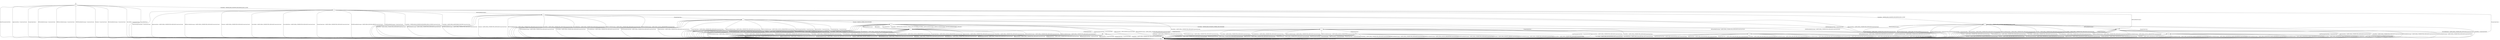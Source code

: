 digraph "" {
	graph [configurations="0.9.7-TLS10|0.9.7e-TLS10|0.9.8l-TLS10|0.9.8s-TLS10|0.9.8u-TLS10|0.9.8y-TLS10|0.9.8za-TLS10|0.9.8zb-TLS10|1.0.0p-TLS10"];
	node [label="\N"];
	__start0	[feature=True,
		label="",
		shape=none];
	b	[feature=True];
	__start0 -> b	[key=0];
	c	[feature="0.9.7-TLS10|0.9.7e-TLS10|0.9.8l-TLS10|0.9.8s-TLS10|0.9.8u-TLS10|0.9.8y-TLS10|0.9.8za-TLS10|0.9.8zb-TLS10|1.0.0p-TLS10"];
	b -> c	[key=0,
		feature="0.9.7-TLS10|0.9.7e-TLS10|0.9.8l-TLS10|0.9.8s-TLS10|0.9.8u-TLS10|0.9.8y-TLS10|0.9.8za-TLS10|0.9.8zb-TLS10|1.0.0p-TLS10",
		label="AlertWarningCloseNotify / -"];
	b -> c	[key=1,
		feature="0.9.7-TLS10|0.9.7e-TLS10|0.9.8l-TLS10|0.9.8s-TLS10|0.9.8u-TLS10|0.9.8y-TLS10|0.9.8za-TLS10|0.9.8zb-TLS10|1.0.0p-TLS10",
		label="ApplicationData / ConnectionClosed"];
	b -> c	[key=2,
		feature="0.9.7-TLS10|0.9.7e-TLS10|0.9.8l-TLS10|0.9.8s-TLS10|0.9.8u-TLS10|0.9.8y-TLS10|0.9.8za-TLS10|0.9.8zb-TLS10|1.0.0p-TLS10",
		label="ChangeCipherSpec / -"];
	b -> c	[key=3,
		feature="0.9.7-TLS10|0.9.7e-TLS10|0.9.8l-TLS10|0.9.8s-TLS10|0.9.8u-TLS10|0.9.8y-TLS10|0.9.8za-TLS10|0.9.8zb-TLS10|1.0.0p-TLS10",
		label="DHClientKeyExchange / ConnectionClosed"];
	b -> c	[key=4,
		feature="0.9.7-TLS10|0.9.7e-TLS10|0.9.8l-TLS10|0.9.8s-TLS10|0.9.8u-TLS10|0.9.8y-TLS10|0.9.8za-TLS10|0.9.8zb-TLS10|1.0.0p-TLS10",
		label="DHEServerKeyExchange / ConnectionClosed"];
	b -> c	[key=5,
		feature="0.9.7-TLS10|0.9.7e-TLS10|0.9.8l-TLS10|0.9.8s-TLS10|0.9.8u-TLS10|0.9.8y-TLS10|0.9.8za-TLS10|0.9.8zb-TLS10|1.0.0p-TLS10",
		label="ECDHClientKeyExchange / ConnectionClosed"];
	b -> c	[key=6,
		feature="0.9.7-TLS10|0.9.7e-TLS10|0.9.8l-TLS10|0.9.8s-TLS10|0.9.8u-TLS10|0.9.8y-TLS10|0.9.8za-TLS10|0.9.8zb-TLS10|1.0.0p-TLS10",
		label="Finished / ConnectionClosed"];
	b -> c	[key=7,
		feature="0.9.7-TLS10|0.9.7e-TLS10|0.9.8l-TLS10|0.9.8s-TLS10|0.9.8u-TLS10|0.9.8y-TLS10|0.9.8za-TLS10|0.9.8zb-TLS10|1.0.0p-TLS10",
		label="RSAClientKeyExchange / ConnectionClosed"];
	b -> c	[key=8,
		feature="0.9.7-TLS10|0.9.7e-TLS10|0.9.8l-TLS10|0.9.8s-TLS10|0.9.8u-TLS10|0.9.8y-TLS10|0.9.8za-TLS10|0.9.8zb-TLS10|1.0.0p-TLS10",
		label="ServerHello / ConnectionClosed"];
	b -> c	[key=9,
		feature="0.9.7-TLS10|0.9.7e-TLS10|0.9.8l-TLS10|0.9.8s-TLS10|0.9.8u-TLS10|0.9.8y-TLS10|0.9.8za-TLS10|0.9.8zb-TLS10|1.0.0p-TLS10",
		label="ServerHelloDone / -"];
	d	[feature="0.9.7-TLS10|0.9.7e-TLS10|0.9.8l-TLS10|0.9.8s-TLS10|0.9.8u-TLS10|0.9.8y-TLS10|0.9.8za-TLS10|0.9.8zb-TLS10|1.0.0p-TLS10"];
	b -> d	[key=0,
		feature="0.9.7-TLS10|0.9.7e-TLS10|0.9.8l-TLS10|0.9.8s-TLS10|0.9.8u-TLS10|0.9.8y-TLS10|0.9.8za-TLS10|0.9.8zb-TLS10|1.0.0p-TLS10",
		label="ClientHello / SERVER_HELLO|CERTIFICATE|SERVER_HELLO_DONE"];
	c -> c	[key=0,
		feature="0.9.7-TLS10|0.9.7e-TLS10|0.9.8l-TLS10|0.9.8s-TLS10|0.9.8u-TLS10|0.9.8y-TLS10|0.9.8za-TLS10|0.9.8zb-TLS10|1.0.0p-TLS10",
		label="AlertWarningCloseNotify / ConnectionClosed"];
	c -> c	[key=1,
		feature="0.9.7-TLS10|0.9.7e-TLS10|0.9.8l-TLS10|0.9.8s-TLS10|0.9.8u-TLS10|0.9.8y-TLS10|0.9.8za-TLS10|0.9.8zb-TLS10|1.0.0p-TLS10",
		label="ApplicationData / ConnectionClosed"];
	c -> c	[key=2,
		feature="0.9.7-TLS10|0.9.7e-TLS10|0.9.8l-TLS10|0.9.8s-TLS10|0.9.8u-TLS10|0.9.8y-TLS10|0.9.8za-TLS10|0.9.8zb-TLS10|1.0.0p-TLS10",
		label="ChangeCipherSpec / ConnectionClosed"];
	c -> c	[key=3,
		feature="0.9.7-TLS10|0.9.7e-TLS10|0.9.8l-TLS10|0.9.8s-TLS10|0.9.8u-TLS10|0.9.8y-TLS10|0.9.8za-TLS10|0.9.8zb-TLS10|1.0.0p-TLS10",
		label="ClientHello / ConnectionClosed"];
	c -> c	[key=4,
		feature="0.9.7-TLS10|0.9.7e-TLS10|0.9.8l-TLS10|0.9.8s-TLS10|0.9.8u-TLS10|0.9.8y-TLS10|0.9.8za-TLS10|0.9.8zb-TLS10|1.0.0p-TLS10",
		label="DHClientKeyExchange / ConnectionClosed"];
	c -> c	[key=5,
		feature="0.9.7-TLS10|0.9.7e-TLS10|0.9.8l-TLS10|0.9.8s-TLS10|0.9.8u-TLS10|0.9.8y-TLS10|0.9.8za-TLS10|0.9.8zb-TLS10|1.0.0p-TLS10",
		label="DHEServerKeyExchange / ConnectionClosed"];
	c -> c	[key=6,
		feature="0.9.7-TLS10|0.9.7e-TLS10|0.9.8l-TLS10|0.9.8s-TLS10|0.9.8u-TLS10|0.9.8y-TLS10|0.9.8za-TLS10|0.9.8zb-TLS10|1.0.0p-TLS10",
		label="ECDHClientKeyExchange / ConnectionClosed"];
	c -> c	[key=7,
		feature="0.9.7-TLS10|0.9.7e-TLS10|0.9.8l-TLS10|0.9.8s-TLS10|0.9.8u-TLS10|0.9.8y-TLS10|0.9.8za-TLS10|0.9.8zb-TLS10|1.0.0p-TLS10",
		label="Finished / ConnectionClosed"];
	c -> c	[key=8,
		feature="0.9.7-TLS10|0.9.7e-TLS10|0.9.8l-TLS10|0.9.8s-TLS10|0.9.8u-TLS10|0.9.8y-TLS10|0.9.8za-TLS10|0.9.8zb-TLS10|1.0.0p-TLS10",
		label="RSAClientKeyExchange / ConnectionClosed"];
	c -> c	[key=9,
		feature="0.9.7-TLS10|0.9.7e-TLS10|0.9.8l-TLS10|0.9.8s-TLS10|0.9.8u-TLS10|0.9.8y-TLS10|0.9.8za-TLS10|0.9.8zb-TLS10|1.0.0p-TLS10",
		label="ServerHello / ConnectionClosed"];
	c -> c	[key=10,
		feature="0.9.7-TLS10|0.9.7e-TLS10|0.9.8l-TLS10|0.9.8s-TLS10|0.9.8u-TLS10|0.9.8y-TLS10|0.9.8za-TLS10|0.9.8zb-TLS10|1.0.0p-TLS10",
		label="ServerHelloDone / ConnectionClosed"];
	d -> c	[key=0,
		feature="0.9.7-TLS10|0.9.7e-TLS10|0.9.8l-TLS10|0.9.8s-TLS10|0.9.8u-TLS10|0.9.8y-TLS10|0.9.8za-TLS10|0.9.8zb-TLS10|1.0.0p-TLS10",
		label="AlertWarningCloseNotify / ConnectionClosed"];
	d -> c	[key=1,
		feature="0.9.7-TLS10|0.9.7e-TLS10|0.9.8l-TLS10|0.9.8s-TLS10|0.9.8u-TLS10|0.9.8y-TLS10|0.9.8za-TLS10|0.9.8zb-TLS10|1.0.0p-TLS10",
		label="ApplicationData / ALERT_FATAL_UNEXPECTED_MESSAGE|ConnectionClosed"];
	d -> c	[key=2,
		feature="0.9.7-TLS10|0.9.7e-TLS10|0.9.8l-TLS10|0.9.8s-TLS10|0.9.8u-TLS10|0.9.8y-TLS10|0.9.8za-TLS10|0.9.8zb-TLS10|1.0.0p-TLS10",
		label="DHEServerKeyExchange / ALERT_FATAL_UNEXPECTED_MESSAGE|ConnectionClosed"];
	d -> c	[key=3,
		feature="0.9.7-TLS10|0.9.7e-TLS10|0.9.8l-TLS10|0.9.8s-TLS10|0.9.8u-TLS10|0.9.8y-TLS10|0.9.8za-TLS10|0.9.8zb-TLS10|1.0.0p-TLS10",
		label="Finished / ALERT_FATAL_UNEXPECTED_MESSAGE|ConnectionClosed"];
	d -> c	[key=4,
		feature="0.9.7-TLS10|0.9.7e-TLS10|0.9.8l-TLS10|0.9.8s-TLS10|0.9.8u-TLS10|0.9.8y-TLS10|0.9.8za-TLS10|0.9.8zb-TLS10|1.0.0p-TLS10",
		label="ServerHello / ALERT_FATAL_UNEXPECTED_MESSAGE|ConnectionClosed"];
	d -> c	[key=5,
		feature="0.9.7-TLS10|0.9.7e-TLS10|0.9.8l-TLS10|0.9.8s-TLS10|0.9.8u-TLS10|0.9.8y-TLS10|0.9.8za-TLS10|0.9.8zb-TLS10|1.0.0p-TLS10",
		label="ServerHelloDone / ALERT_FATAL_UNEXPECTED_MESSAGE|ConnectionClosed"];
	d -> c	[key=6,
		feature="0.9.8za-TLS10|0.9.8zb-TLS10|1.0.0p-TLS10",
		label="ChangeCipherSpec / ALERT_FATAL_UNEXPECTED_MESSAGE|ConnectionClosed"];
	d -> c	[key=7,
		feature="1.0.0p-TLS10",
		label="ECDHClientKeyExchange / ALERT_FATAL_DECODE_ERROR|ConnectionClosed"];
	d -> c	[key=8,
		feature="0.9.7-TLS10|0.9.7e-TLS10|0.9.8l-TLS10|0.9.8s-TLS10|0.9.8u-TLS10|0.9.8y-TLS10|0.9.8za-TLS10|0.9.8zb-TLS10",
		label="ECDHClientKeyExchange / ConnectionClosed"];
	d -> c	[key=9,
		feature="0.9.8s-TLS10",
		label="ClientHello / SERVER_HELLO|CERTIFICATE|SERVER_HELLO_DONE|ConnectionClosed"];
	d -> c	[key=10,
		feature="0.9.8l-TLS10",
		label="ClientHello / ALERT_FATAL_HANDSHAKE_FAILURE|ConnectionClosed"];
	e	[feature="0.9.7-TLS10|0.9.7e-TLS10|0.9.8l-TLS10|0.9.8s-TLS10|0.9.8u-TLS10|0.9.8y-TLS10|0.9.8za-TLS10|0.9.8zb-TLS10|1.0.0p-TLS10"];
	d -> e	[key=0,
		feature="0.9.7-TLS10|0.9.7e-TLS10|0.9.8l-TLS10|0.9.8s-TLS10|0.9.8u-TLS10|0.9.8y-TLS10|0.9.8za-TLS10|0.9.8zb-TLS10|1.0.0p-TLS10",
		label="DHClientKeyExchange / -"];
	f	[feature="0.9.7-TLS10|0.9.7e-TLS10|0.9.8l-TLS10|0.9.8s-TLS10|0.9.8u-TLS10|0.9.8y-TLS10|0.9.8za-TLS10|0.9.8zb-TLS10|1.0.0p-TLS10"];
	d -> f	[key=0,
		feature="0.9.7-TLS10|0.9.7e-TLS10|0.9.8l-TLS10|0.9.8s-TLS10|0.9.8u-TLS10|0.9.8y-TLS10|0.9.8za-TLS10|0.9.8zb-TLS10|1.0.0p-TLS10",
		label="RSAClientKeyExchange / -"];
	g	[feature="0.9.7-TLS10|0.9.7e-TLS10|0.9.8u-TLS10|0.9.8y-TLS10|0.9.8za-TLS10|0.9.8zb-TLS10|1.0.0p-TLS10"];
	d -> g	[key=0,
		feature="0.9.7-TLS10|0.9.7e-TLS10|0.9.8u-TLS10|0.9.8y-TLS10|0.9.8za-TLS10|0.9.8zb-TLS10|1.0.0p-TLS10",
		label="ClientHello / SERVER_HELLO|CERTIFICATE|SERVER_HELLO_DONE"];
	m	[feature="0.9.7e-TLS10|0.9.8l-TLS10|0.9.8s-TLS10|0.9.7-TLS10|0.9.8u-TLS10|0.9.8y-TLS10"];
	d -> m	[key=0,
		feature="0.9.7-TLS10|0.9.7e-TLS10|0.9.8l-TLS10|0.9.8s-TLS10|0.9.8u-TLS10|0.9.8y-TLS10",
		label="ChangeCipherSpec / -"];
	e -> c	[key=0,
		feature="0.9.7-TLS10|0.9.7e-TLS10|0.9.8l-TLS10|0.9.8s-TLS10|0.9.8u-TLS10|0.9.8y-TLS10|0.9.8za-TLS10|0.9.8zb-TLS10|1.0.0p-TLS10",
		label="AlertWarningCloseNotify / ConnectionClosed"];
	e -> c	[key=1,
		feature="0.9.7-TLS10|0.9.7e-TLS10|0.9.8l-TLS10|0.9.8s-TLS10|0.9.8u-TLS10|0.9.8y-TLS10|0.9.8za-TLS10|0.9.8zb-TLS10|1.0.0p-TLS10",
		label="ApplicationData / ALERT_FATAL_UNEXPECTED_MESSAGE|ConnectionClosed"];
	e -> c	[key=2,
		feature="0.9.7-TLS10|0.9.7e-TLS10|0.9.8l-TLS10|0.9.8s-TLS10|0.9.8u-TLS10|0.9.8y-TLS10|0.9.8za-TLS10|0.9.8zb-TLS10|1.0.0p-TLS10",
		label="ClientHello / ALERT_FATAL_UNEXPECTED_MESSAGE|ConnectionClosed"];
	e -> c	[key=3,
		feature="0.9.7-TLS10|0.9.7e-TLS10|0.9.8l-TLS10|0.9.8s-TLS10|0.9.8u-TLS10|0.9.8y-TLS10|0.9.8za-TLS10|0.9.8zb-TLS10|1.0.0p-TLS10",
		label="DHClientKeyExchange / ALERT_FATAL_UNEXPECTED_MESSAGE|ConnectionClosed"];
	e -> c	[key=4,
		feature="0.9.7-TLS10|0.9.7e-TLS10|0.9.8l-TLS10|0.9.8s-TLS10|0.9.8u-TLS10|0.9.8y-TLS10|0.9.8za-TLS10|0.9.8zb-TLS10|1.0.0p-TLS10",
		label="ECDHClientKeyExchange / ALERT_FATAL_UNEXPECTED_MESSAGE|ConnectionClosed"];
	e -> c	[key=5,
		feature="0.9.7-TLS10|0.9.7e-TLS10|0.9.8l-TLS10|0.9.8s-TLS10|0.9.8u-TLS10|0.9.8y-TLS10|0.9.8za-TLS10|0.9.8zb-TLS10|1.0.0p-TLS10",
		label="Finished / ALERT_FATAL_UNEXPECTED_MESSAGE|ConnectionClosed"];
	e -> c	[key=6,
		feature="0.9.7-TLS10|0.9.7e-TLS10|0.9.8l-TLS10|0.9.8s-TLS10|0.9.8u-TLS10|0.9.8y-TLS10|0.9.8za-TLS10|0.9.8zb-TLS10|1.0.0p-TLS10",
		label="RSAClientKeyExchange / ALERT_FATAL_UNEXPECTED_MESSAGE|ConnectionClosed"];
	e -> c	[key=7,
		feature="0.9.7-TLS10|0.9.7e-TLS10|0.9.8l-TLS10|0.9.8s-TLS10|0.9.8u-TLS10|0.9.8y-TLS10|0.9.8za-TLS10|0.9.8zb-TLS10|1.0.0p-TLS10",
		label="ServerHello / ALERT_FATAL_UNEXPECTED_MESSAGE|ConnectionClosed"];
	e -> c	[key=8,
		feature="0.9.7-TLS10|0.9.7e-TLS10|0.9.8l-TLS10|0.9.8s-TLS10|0.9.8u-TLS10|0.9.8y-TLS10|0.9.8za-TLS10|0.9.8zb-TLS10|1.0.0p-TLS10",
		label="ServerHelloDone / ALERT_FATAL_UNEXPECTED_MESSAGE|ConnectionClosed"];
	e -> c	[key=9,
		feature="0.9.8zb-TLS10|1.0.0p-TLS10",
		label="DHEServerKeyExchange / ALERT_FATAL_UNEXPECTED_MESSAGE|ConnectionClosed"];
	e -> c	[key=10,
		feature="0.9.7-TLS10|0.9.7e-TLS10|0.9.8l-TLS10|0.9.8s-TLS10|0.9.8u-TLS10|0.9.8y-TLS10|0.9.8za-TLS10",
		label="DHEServerKeyExchange / ALERT_FATAL_ILLEGAL_PARAMETER|ConnectionClosed"];
	h	[feature="0.9.7-TLS10|0.9.7e-TLS10|0.9.8l-TLS10|0.9.8s-TLS10|0.9.8u-TLS10|0.9.8y-TLS10|0.9.8za-TLS10|0.9.8zb-TLS10|1.0.0p-TLS10"];
	e -> h	[key=0,
		feature="0.9.7-TLS10|0.9.7e-TLS10|0.9.8l-TLS10|0.9.8s-TLS10|0.9.8u-TLS10|0.9.8y-TLS10|0.9.8za-TLS10|0.9.8zb-TLS10|1.0.0p-TLS10",
		label="ChangeCipherSpec / -"];
	f -> c	[key=0,
		feature="0.9.7-TLS10|0.9.7e-TLS10|0.9.8l-TLS10|0.9.8s-TLS10|0.9.8u-TLS10|0.9.8y-TLS10|0.9.8za-TLS10|0.9.8zb-TLS10|1.0.0p-TLS10",
		label="AlertWarningCloseNotify / ConnectionClosed"];
	f -> c	[key=1,
		feature="0.9.7-TLS10|0.9.7e-TLS10|0.9.8l-TLS10|0.9.8s-TLS10|0.9.8u-TLS10|0.9.8y-TLS10|0.9.8za-TLS10|0.9.8zb-TLS10|1.0.0p-TLS10",
		label="ApplicationData / ALERT_FATAL_UNEXPECTED_MESSAGE|ConnectionClosed"];
	f -> c	[key=2,
		feature="0.9.7-TLS10|0.9.7e-TLS10|0.9.8l-TLS10|0.9.8s-TLS10|0.9.8u-TLS10|0.9.8y-TLS10|0.9.8za-TLS10|0.9.8zb-TLS10|1.0.0p-TLS10",
		label="ClientHello / ALERT_FATAL_UNEXPECTED_MESSAGE|ConnectionClosed"];
	f -> c	[key=3,
		feature="0.9.7-TLS10|0.9.7e-TLS10|0.9.8l-TLS10|0.9.8s-TLS10|0.9.8u-TLS10|0.9.8y-TLS10|0.9.8za-TLS10|0.9.8zb-TLS10|1.0.0p-TLS10",
		label="DHClientKeyExchange / ALERT_FATAL_UNEXPECTED_MESSAGE|ConnectionClosed"];
	f -> c	[key=4,
		feature="0.9.7-TLS10|0.9.7e-TLS10|0.9.8l-TLS10|0.9.8s-TLS10|0.9.8u-TLS10|0.9.8y-TLS10|0.9.8za-TLS10|0.9.8zb-TLS10|1.0.0p-TLS10",
		label="ECDHClientKeyExchange / ALERT_FATAL_UNEXPECTED_MESSAGE|ConnectionClosed"];
	f -> c	[key=5,
		feature="0.9.7-TLS10|0.9.7e-TLS10|0.9.8l-TLS10|0.9.8s-TLS10|0.9.8u-TLS10|0.9.8y-TLS10|0.9.8za-TLS10|0.9.8zb-TLS10|1.0.0p-TLS10",
		label="Finished / ALERT_FATAL_UNEXPECTED_MESSAGE|ConnectionClosed"];
	f -> c	[key=6,
		feature="0.9.7-TLS10|0.9.7e-TLS10|0.9.8l-TLS10|0.9.8s-TLS10|0.9.8u-TLS10|0.9.8y-TLS10|0.9.8za-TLS10|0.9.8zb-TLS10|1.0.0p-TLS10",
		label="RSAClientKeyExchange / ALERT_FATAL_UNEXPECTED_MESSAGE|ConnectionClosed"];
	f -> c	[key=7,
		feature="0.9.7-TLS10|0.9.7e-TLS10|0.9.8l-TLS10|0.9.8s-TLS10|0.9.8u-TLS10|0.9.8y-TLS10|0.9.8za-TLS10|0.9.8zb-TLS10|1.0.0p-TLS10",
		label="ServerHello / ALERT_FATAL_UNEXPECTED_MESSAGE|ConnectionClosed"];
	f -> c	[key=8,
		feature="0.9.7-TLS10|0.9.7e-TLS10|0.9.8l-TLS10|0.9.8s-TLS10|0.9.8u-TLS10|0.9.8y-TLS10|0.9.8za-TLS10|0.9.8zb-TLS10|1.0.0p-TLS10",
		label="ServerHelloDone / ALERT_FATAL_UNEXPECTED_MESSAGE|ConnectionClosed"];
	f -> c	[key=9,
		feature="0.9.8zb-TLS10|1.0.0p-TLS10",
		label="DHEServerKeyExchange / ALERT_FATAL_UNEXPECTED_MESSAGE|ConnectionClosed"];
	f -> c	[key=10,
		feature="0.9.7-TLS10|0.9.7e-TLS10|0.9.8l-TLS10|0.9.8s-TLS10|0.9.8u-TLS10|0.9.8y-TLS10|0.9.8za-TLS10",
		label="DHEServerKeyExchange / ALERT_FATAL_ILLEGAL_PARAMETER|ConnectionClosed"];
	i	[feature="0.9.7-TLS10|0.9.7e-TLS10|0.9.8l-TLS10|0.9.8s-TLS10|0.9.8u-TLS10|0.9.8y-TLS10|0.9.8za-TLS10|0.9.8zb-TLS10|1.0.0p-TLS10"];
	f -> i	[key=0,
		feature="0.9.7-TLS10|0.9.7e-TLS10|0.9.8l-TLS10|0.9.8s-TLS10|0.9.8u-TLS10|0.9.8y-TLS10|0.9.8za-TLS10|0.9.8zb-TLS10|1.0.0p-TLS10",
		label="ChangeCipherSpec / -"];
	g -> c	[key=0,
		feature="0.9.7-TLS10|0.9.7e-TLS10|0.9.8u-TLS10|0.9.8y-TLS10|0.9.8za-TLS10|0.9.8zb-TLS10|1.0.0p-TLS10",
		label="AlertWarningCloseNotify / ConnectionClosed"];
	g -> c	[key=1,
		feature="0.9.7-TLS10|0.9.7e-TLS10|0.9.8u-TLS10|0.9.8y-TLS10|0.9.8za-TLS10|0.9.8zb-TLS10|1.0.0p-TLS10",
		label="ApplicationData / ALERT_FATAL_UNEXPECTED_MESSAGE|ConnectionClosed"];
	g -> c	[key=2,
		feature="0.9.7-TLS10|0.9.7e-TLS10|0.9.8u-TLS10|0.9.8y-TLS10|0.9.8za-TLS10|0.9.8zb-TLS10|1.0.0p-TLS10",
		label="DHEServerKeyExchange / ALERT_FATAL_UNEXPECTED_MESSAGE|ConnectionClosed"];
	g -> c	[key=3,
		feature="0.9.7-TLS10|0.9.7e-TLS10|0.9.8u-TLS10|0.9.8y-TLS10|0.9.8za-TLS10|0.9.8zb-TLS10|1.0.0p-TLS10",
		label="Finished / ALERT_FATAL_UNEXPECTED_MESSAGE|ConnectionClosed"];
	g -> c	[key=4,
		feature="0.9.7-TLS10|0.9.7e-TLS10|0.9.8u-TLS10|0.9.8y-TLS10|0.9.8za-TLS10|0.9.8zb-TLS10|1.0.0p-TLS10",
		label="ServerHello / ALERT_FATAL_UNEXPECTED_MESSAGE|ConnectionClosed"];
	g -> c	[key=5,
		feature="0.9.7-TLS10|0.9.7e-TLS10|0.9.8u-TLS10|0.9.8y-TLS10|0.9.8za-TLS10|0.9.8zb-TLS10|1.0.0p-TLS10",
		label="ServerHelloDone / ALERT_FATAL_UNEXPECTED_MESSAGE|ConnectionClosed"];
	g -> c	[key=6,
		feature="0.9.8u-TLS10|0.9.8y-TLS10|0.9.8za-TLS10|0.9.8zb-TLS10|1.0.0p-TLS10",
		label="ClientHello / ConnectionClosed"];
	g -> c	[key=7,
		feature="0.9.8za-TLS10|0.9.8zb-TLS10|1.0.0p-TLS10",
		label="ChangeCipherSpec / ALERT_FATAL_UNEXPECTED_MESSAGE|ConnectionClosed"];
	g -> c	[key=8,
		feature="1.0.0p-TLS10",
		label="ECDHClientKeyExchange / ALERT_FATAL_DECODE_ERROR|ConnectionClosed"];
	g -> c	[key=9,
		feature="0.9.7-TLS10|0.9.7e-TLS10|0.9.8u-TLS10|0.9.8y-TLS10|0.9.8za-TLS10|0.9.8zb-TLS10",
		label="ECDHClientKeyExchange / ConnectionClosed"];
	g -> e	[key=0,
		feature="0.9.7-TLS10|0.9.7e-TLS10|0.9.8u-TLS10|0.9.8y-TLS10|0.9.8za-TLS10|0.9.8zb-TLS10|1.0.0p-TLS10",
		label="DHClientKeyExchange / -"];
	g -> g	[key=0,
		feature="0.9.7-TLS10|0.9.7e-TLS10",
		label="ClientHello / SERVER_HELLO|CERTIFICATE|SERVER_HELLO_DONE"];
	j	[feature="0.9.7-TLS10|0.9.7e-TLS10|0.9.8u-TLS10|0.9.8y-TLS10|0.9.8za-TLS10|0.9.8zb-TLS10|1.0.0p-TLS10"];
	g -> j	[key=0,
		feature="0.9.7-TLS10|0.9.7e-TLS10|0.9.8u-TLS10|0.9.8y-TLS10|0.9.8za-TLS10|0.9.8zb-TLS10|1.0.0p-TLS10",
		label="RSAClientKeyExchange / -"];
	g -> m	[key=0,
		feature="0.9.7-TLS10|0.9.7e-TLS10|0.9.8u-TLS10|0.9.8y-TLS10",
		label="ChangeCipherSpec / -"];
	h -> c	[key=0,
		feature="0.9.7-TLS10|0.9.7e-TLS10|0.9.8l-TLS10|0.9.8s-TLS10|0.9.8u-TLS10|0.9.8y-TLS10|0.9.8za-TLS10|0.9.8zb-TLS10|1.0.0p-TLS10",
		label="AlertWarningCloseNotify / ALERT_FATAL_BAD_RECORD_MAC|ConnectionClosed"];
	h -> c	[key=1,
		feature="0.9.7-TLS10|0.9.7e-TLS10|0.9.8l-TLS10|0.9.8s-TLS10|0.9.8u-TLS10|0.9.8y-TLS10|0.9.8za-TLS10|0.9.8zb-TLS10|1.0.0p-TLS10",
		label="ApplicationData / ALERT_FATAL_BAD_RECORD_MAC|ConnectionClosed"];
	h -> c	[key=2,
		feature="0.9.7-TLS10|0.9.7e-TLS10|0.9.8l-TLS10|0.9.8s-TLS10|0.9.8u-TLS10|0.9.8y-TLS10|0.9.8za-TLS10|0.9.8zb-TLS10|1.0.0p-TLS10",
		label="ChangeCipherSpec / ALERT_FATAL_BAD_RECORD_MAC|ConnectionClosed"];
	h -> c	[key=3,
		feature="0.9.7-TLS10|0.9.7e-TLS10|0.9.8l-TLS10|0.9.8s-TLS10|0.9.8u-TLS10|0.9.8y-TLS10|0.9.8za-TLS10|0.9.8zb-TLS10|1.0.0p-TLS10",
		label="ClientHello / ALERT_FATAL_BAD_RECORD_MAC|ConnectionClosed"];
	h -> c	[key=4,
		feature="0.9.7-TLS10|0.9.7e-TLS10|0.9.8l-TLS10|0.9.8s-TLS10|0.9.8u-TLS10|0.9.8y-TLS10|0.9.8za-TLS10|0.9.8zb-TLS10|1.0.0p-TLS10",
		label="DHClientKeyExchange / ALERT_FATAL_BAD_RECORD_MAC|ConnectionClosed"];
	h -> c	[key=5,
		feature="0.9.7-TLS10|0.9.7e-TLS10|0.9.8l-TLS10|0.9.8s-TLS10|0.9.8u-TLS10|0.9.8y-TLS10|0.9.8za-TLS10|0.9.8zb-TLS10|1.0.0p-TLS10",
		label="DHEServerKeyExchange / ALERT_FATAL_BAD_RECORD_MAC|ConnectionClosed"];
	h -> c	[key=6,
		feature="0.9.7-TLS10|0.9.7e-TLS10|0.9.8l-TLS10|0.9.8s-TLS10|0.9.8u-TLS10|0.9.8y-TLS10|0.9.8za-TLS10|0.9.8zb-TLS10|1.0.0p-TLS10",
		label="ECDHClientKeyExchange / ALERT_FATAL_BAD_RECORD_MAC|ConnectionClosed"];
	h -> c	[key=7,
		feature="0.9.7-TLS10|0.9.7e-TLS10|0.9.8l-TLS10|0.9.8s-TLS10|0.9.8u-TLS10|0.9.8y-TLS10|0.9.8za-TLS10|0.9.8zb-TLS10|1.0.0p-TLS10",
		label="Finished / ALERT_FATAL_BAD_RECORD_MAC|ConnectionClosed"];
	h -> c	[key=8,
		feature="0.9.7-TLS10|0.9.7e-TLS10|0.9.8l-TLS10|0.9.8s-TLS10|0.9.8u-TLS10|0.9.8y-TLS10|0.9.8za-TLS10|0.9.8zb-TLS10|1.0.0p-TLS10",
		label="RSAClientKeyExchange / ALERT_FATAL_BAD_RECORD_MAC|ConnectionClosed"];
	h -> c	[key=9,
		feature="0.9.7-TLS10|0.9.7e-TLS10|0.9.8l-TLS10|0.9.8s-TLS10|0.9.8u-TLS10|0.9.8y-TLS10|0.9.8za-TLS10|0.9.8zb-TLS10|1.0.0p-TLS10",
		label="ServerHello / ALERT_FATAL_BAD_RECORD_MAC|ConnectionClosed"];
	h -> c	[key=10,
		feature="0.9.7-TLS10|0.9.7e-TLS10|0.9.8l-TLS10|0.9.8s-TLS10|0.9.8u-TLS10|0.9.8y-TLS10|0.9.8za-TLS10|0.9.8zb-TLS10|1.0.0p-TLS10",
		label="ServerHelloDone / ALERT_FATAL_BAD_RECORD_MAC|ConnectionClosed"];
	i -> c	[key=0,
		feature="0.9.7-TLS10|0.9.7e-TLS10|0.9.8l-TLS10|0.9.8s-TLS10|0.9.8u-TLS10|0.9.8y-TLS10|0.9.8za-TLS10|0.9.8zb-TLS10|1.0.0p-TLS10",
		label="ClientHello / ALERT_FATAL_UNEXPECTED_MESSAGE|ConnectionClosed"];
	i -> c	[key=1,
		feature="0.9.7-TLS10|0.9.7e-TLS10|0.9.8l-TLS10|0.9.8s-TLS10|0.9.8u-TLS10|0.9.8y-TLS10|0.9.8za-TLS10|0.9.8zb-TLS10|1.0.0p-TLS10",
		label="DHClientKeyExchange / ALERT_FATAL_UNEXPECTED_MESSAGE|ConnectionClosed"];
	i -> c	[key=2,
		feature="0.9.7-TLS10|0.9.7e-TLS10|0.9.8l-TLS10|0.9.8s-TLS10|0.9.8u-TLS10|0.9.8y-TLS10|0.9.8za-TLS10|0.9.8zb-TLS10|1.0.0p-TLS10",
		label="ECDHClientKeyExchange / ALERT_FATAL_UNEXPECTED_MESSAGE|ConnectionClosed"];
	i -> c	[key=3,
		feature="0.9.7-TLS10|0.9.7e-TLS10|0.9.8l-TLS10|0.9.8s-TLS10|0.9.8u-TLS10|0.9.8y-TLS10|0.9.8za-TLS10|0.9.8zb-TLS10|1.0.0p-TLS10",
		label="RSAClientKeyExchange / ALERT_FATAL_UNEXPECTED_MESSAGE|ConnectionClosed"];
	i -> c	[key=4,
		feature="0.9.7-TLS10|0.9.7e-TLS10|0.9.8l-TLS10|0.9.8s-TLS10|0.9.8u-TLS10|0.9.8y-TLS10|0.9.8za-TLS10|0.9.8zb-TLS10|1.0.0p-TLS10",
		label="ServerHello / ALERT_FATAL_UNEXPECTED_MESSAGE|ConnectionClosed"];
	i -> c	[key=5,
		feature="0.9.7-TLS10|0.9.7e-TLS10|0.9.8l-TLS10|0.9.8s-TLS10|0.9.8u-TLS10|0.9.8y-TLS10|0.9.8za-TLS10|0.9.8zb-TLS10|1.0.0p-TLS10",
		label="ServerHelloDone / ALERT_FATAL_UNEXPECTED_MESSAGE|ConnectionClosed"];
	i -> c	[key=6,
		feature="0.9.7e-TLS10|0.9.8l-TLS10|0.9.8s-TLS10|0.9.8u-TLS10|0.9.8y-TLS10|0.9.8za-TLS10|0.9.8zb-TLS10|1.0.0p-TLS10",
		label="AlertWarningCloseNotify / ALERT_FATAL_UNEXPECTED_MESSAGE|ConnectionClosed"];
	i -> c	[key=7,
		feature="0.9.7e-TLS10|0.9.8l-TLS10|0.9.8s-TLS10|0.9.8u-TLS10|0.9.8y-TLS10|0.9.8za-TLS10|0.9.8zb-TLS10|1.0.0p-TLS10",
		label="ApplicationData / ALERT_FATAL_UNEXPECTED_MESSAGE|ConnectionClosed"];
	i -> c	[key=8,
		feature="0.9.7e-TLS10|0.9.8l-TLS10|0.9.8s-TLS10|0.9.8u-TLS10|0.9.8y-TLS10|0.9.8za-TLS10|0.9.8zb-TLS10|1.0.0p-TLS10",
		label="ChangeCipherSpec / ALERT_FATAL_UNEXPECTED_MESSAGE|ConnectionClosed"];
	i -> c	[key=9,
		feature="0.9.8zb-TLS10|1.0.0p-TLS10",
		label="DHEServerKeyExchange / ALERT_FATAL_UNEXPECTED_MESSAGE|ConnectionClosed"];
	i -> c	[key=10,
		feature="0.9.7-TLS10|0.9.7e-TLS10|0.9.8l-TLS10|0.9.8s-TLS10|0.9.8u-TLS10|0.9.8y-TLS10|0.9.8za-TLS10",
		label="DHEServerKeyExchange / ALERT_FATAL_ILLEGAL_PARAMETER|ConnectionClosed"];
	i -> c	[key=11,
		feature="0.9.7-TLS10",
		label="AlertWarningCloseNotify / ConnectionClosed"];
	i -> c	[key=12,
		feature="0.9.7-TLS10",
		label="ApplicationData / ConnectionClosed"];
	i -> c	[key=13,
		feature="0.9.7-TLS10",
		label="ChangeCipherSpec / ConnectionClosed"];
	k	[feature="0.9.7-TLS10|0.9.7e-TLS10|0.9.8l-TLS10|0.9.8s-TLS10|0.9.8u-TLS10|0.9.8y-TLS10|0.9.8za-TLS10|0.9.8zb-TLS10|1.0.0p-TLS10"];
	i -> k	[key=0,
		feature="0.9.7-TLS10|0.9.7e-TLS10|0.9.8l-TLS10|0.9.8s-TLS10|0.9.8u-TLS10|0.9.8y-TLS10|0.9.8za-TLS10|0.9.8zb-TLS10|1.0.0p-TLS10",
		label="Finished / CHANGE_CIPHER_SPEC|FINISHED"];
	j -> c	[key=0,
		feature="0.9.7-TLS10|0.9.7e-TLS10|0.9.8u-TLS10|0.9.8y-TLS10|0.9.8za-TLS10|0.9.8zb-TLS10|1.0.0p-TLS10",
		label="AlertWarningCloseNotify / ConnectionClosed"];
	j -> c	[key=1,
		feature="0.9.7-TLS10|0.9.7e-TLS10|0.9.8u-TLS10|0.9.8y-TLS10|0.9.8za-TLS10|0.9.8zb-TLS10|1.0.0p-TLS10",
		label="ApplicationData / ALERT_FATAL_UNEXPECTED_MESSAGE|ConnectionClosed"];
	j -> c	[key=2,
		feature="0.9.7-TLS10|0.9.7e-TLS10|0.9.8u-TLS10|0.9.8y-TLS10|0.9.8za-TLS10|0.9.8zb-TLS10|1.0.0p-TLS10",
		label="ClientHello / ALERT_FATAL_UNEXPECTED_MESSAGE|ConnectionClosed"];
	j -> c	[key=3,
		feature="0.9.7-TLS10|0.9.7e-TLS10|0.9.8u-TLS10|0.9.8y-TLS10|0.9.8za-TLS10|0.9.8zb-TLS10|1.0.0p-TLS10",
		label="DHClientKeyExchange / ALERT_FATAL_UNEXPECTED_MESSAGE|ConnectionClosed"];
	j -> c	[key=4,
		feature="0.9.7-TLS10|0.9.7e-TLS10|0.9.8u-TLS10|0.9.8y-TLS10|0.9.8za-TLS10|0.9.8zb-TLS10|1.0.0p-TLS10",
		label="ECDHClientKeyExchange / ALERT_FATAL_UNEXPECTED_MESSAGE|ConnectionClosed"];
	j -> c	[key=5,
		feature="0.9.7-TLS10|0.9.7e-TLS10|0.9.8u-TLS10|0.9.8y-TLS10|0.9.8za-TLS10|0.9.8zb-TLS10|1.0.0p-TLS10",
		label="Finished / ALERT_FATAL_UNEXPECTED_MESSAGE|ConnectionClosed"];
	j -> c	[key=6,
		feature="0.9.7-TLS10|0.9.7e-TLS10|0.9.8u-TLS10|0.9.8y-TLS10|0.9.8za-TLS10|0.9.8zb-TLS10|1.0.0p-TLS10",
		label="RSAClientKeyExchange / ALERT_FATAL_UNEXPECTED_MESSAGE|ConnectionClosed"];
	j -> c	[key=7,
		feature="0.9.7-TLS10|0.9.7e-TLS10|0.9.8u-TLS10|0.9.8y-TLS10|0.9.8za-TLS10|0.9.8zb-TLS10|1.0.0p-TLS10",
		label="ServerHello / ALERT_FATAL_UNEXPECTED_MESSAGE|ConnectionClosed"];
	j -> c	[key=8,
		feature="0.9.7-TLS10|0.9.7e-TLS10|0.9.8u-TLS10|0.9.8y-TLS10|0.9.8za-TLS10|0.9.8zb-TLS10|1.0.0p-TLS10",
		label="ServerHelloDone / ALERT_FATAL_UNEXPECTED_MESSAGE|ConnectionClosed"];
	j -> c	[key=9,
		feature="0.9.8zb-TLS10|1.0.0p-TLS10",
		label="DHEServerKeyExchange / ALERT_FATAL_UNEXPECTED_MESSAGE|ConnectionClosed"];
	j -> c	[key=10,
		feature="0.9.7-TLS10|0.9.7e-TLS10|0.9.8u-TLS10|0.9.8y-TLS10|0.9.8za-TLS10",
		label="DHEServerKeyExchange / ALERT_FATAL_ILLEGAL_PARAMETER|ConnectionClosed"];
	l	[feature="0.9.7-TLS10|0.9.7e-TLS10|0.9.8s-TLS10|0.9.8u-TLS10|0.9.8y-TLS10|0.9.8za-TLS10|0.9.8zb-TLS10|1.0.0p-TLS10"];
	j -> l	[key=0,
		feature="0.9.8zb-TLS10|1.0.0p-TLS10",
		label="ChangeCipherSpec / -"];
	n	[feature="0.9.7e-TLS10|0.9.8y-TLS10|0.9.7-TLS10|0.9.8u-TLS10|0.9.8za-TLS10"];
	j -> n	[key=0,
		feature="0.9.7-TLS10|0.9.7e-TLS10|0.9.8u-TLS10|0.9.8y-TLS10|0.9.8za-TLS10",
		label="ChangeCipherSpec / -"];
	k -> c	[key=0,
		feature="0.9.7-TLS10|0.9.7e-TLS10|0.9.8l-TLS10|0.9.8s-TLS10|0.9.8u-TLS10|0.9.8y-TLS10|0.9.8za-TLS10|0.9.8zb-TLS10|1.0.0p-TLS10",
		label="AlertWarningCloseNotify / ConnectionClosed"];
	k -> c	[key=1,
		feature="0.9.7-TLS10|0.9.7e-TLS10|0.9.8l-TLS10|0.9.8s-TLS10|0.9.8u-TLS10|0.9.8y-TLS10|0.9.8za-TLS10|0.9.8zb-TLS10|1.0.0p-TLS10",
		label="ApplicationData / APPLICATION|ConnectionClosed"];
	k -> c	[key=2,
		feature="0.9.7-TLS10|0.9.7e-TLS10|0.9.8s-TLS10|0.9.8u-TLS10|0.9.8y-TLS10|0.9.8za-TLS10|0.9.8zb-TLS10|1.0.0p-TLS10",
		label="DHClientKeyExchange / ALERT_FATAL_UNEXPECTED_MESSAGE|ConnectionClosed"];
	k -> c	[key=3,
		feature="0.9.7-TLS10|0.9.7e-TLS10|0.9.8s-TLS10|0.9.8u-TLS10|0.9.8y-TLS10|0.9.8za-TLS10|0.9.8zb-TLS10|1.0.0p-TLS10",
		label="DHEServerKeyExchange / ALERT_FATAL_UNEXPECTED_MESSAGE|ConnectionClosed"];
	k -> c	[key=4,
		feature="0.9.7-TLS10|0.9.7e-TLS10|0.9.8s-TLS10|0.9.8u-TLS10|0.9.8y-TLS10|0.9.8za-TLS10|0.9.8zb-TLS10|1.0.0p-TLS10",
		label="ECDHClientKeyExchange / ALERT_FATAL_UNEXPECTED_MESSAGE|ConnectionClosed"];
	k -> c	[key=5,
		feature="0.9.7-TLS10|0.9.7e-TLS10|0.9.8s-TLS10|0.9.8u-TLS10|0.9.8y-TLS10|0.9.8za-TLS10|0.9.8zb-TLS10|1.0.0p-TLS10",
		label="Finished / ALERT_FATAL_UNEXPECTED_MESSAGE|ConnectionClosed"];
	k -> c	[key=6,
		feature="0.9.7-TLS10|0.9.7e-TLS10|0.9.8s-TLS10|0.9.8u-TLS10|0.9.8y-TLS10|0.9.8za-TLS10|0.9.8zb-TLS10|1.0.0p-TLS10",
		label="RSAClientKeyExchange / ALERT_FATAL_UNEXPECTED_MESSAGE|ConnectionClosed"];
	k -> c	[key=7,
		feature="0.9.7-TLS10|0.9.7e-TLS10|0.9.8s-TLS10|0.9.8u-TLS10|0.9.8y-TLS10|0.9.8za-TLS10|0.9.8zb-TLS10|1.0.0p-TLS10",
		label="ServerHello / ALERT_FATAL_UNEXPECTED_MESSAGE|ConnectionClosed"];
	k -> c	[key=8,
		feature="0.9.7-TLS10|0.9.7e-TLS10|0.9.8s-TLS10|0.9.8u-TLS10|0.9.8y-TLS10|0.9.8za-TLS10|0.9.8zb-TLS10|1.0.0p-TLS10",
		label="ServerHelloDone / ALERT_FATAL_UNEXPECTED_MESSAGE|ConnectionClosed"];
	k -> h	[key=0,
		feature="0.9.7-TLS10|0.9.7e-TLS10|0.9.8l-TLS10|0.9.8s-TLS10|0.9.8u-TLS10|0.9.8y-TLS10|0.9.8za-TLS10|0.9.8zb-TLS10|1.0.0p-TLS10",
		label="ChangeCipherSpec / -"];
	k -> j	[key=0,
		feature="0.9.8zb-TLS10|1.0.0p-TLS10",
		label="ClientHello / SERVER_HELLO|CHANGE_CIPHER_SPEC|FINISHED"];
	o	[feature="0.9.7e-TLS10|0.9.8za-TLS10|0.9.8l-TLS10|0.9.8s-TLS10|0.9.7-TLS10|0.9.8u-TLS10|0.9.8y-TLS10"];
	k -> o	[key=0,
		feature="0.9.7-TLS10|0.9.7e-TLS10|0.9.8s-TLS10|0.9.8u-TLS10|0.9.8y-TLS10|0.9.8za-TLS10",
		label="ClientHello / SERVER_HELLO|CHANGE_CIPHER_SPEC|FINISHED"];
	k -> o	[key=1,
		feature="0.9.8l-TLS10",
		label="ClientHello / -"];
	k -> o	[key=2,
		feature="0.9.8l-TLS10",
		label="DHClientKeyExchange / -"];
	k -> o	[key=3,
		feature="0.9.8l-TLS10",
		label="DHEServerKeyExchange / -"];
	k -> o	[key=4,
		feature="0.9.8l-TLS10",
		label="ECDHClientKeyExchange / -"];
	k -> o	[key=5,
		feature="0.9.8l-TLS10",
		label="Finished / -"];
	k -> o	[key=6,
		feature="0.9.8l-TLS10",
		label="RSAClientKeyExchange / -"];
	k -> o	[key=7,
		feature="0.9.8l-TLS10",
		label="ServerHello / -"];
	k -> o	[key=8,
		feature="0.9.8l-TLS10",
		label="ServerHelloDone / -"];
	l -> c	[key=0,
		feature="0.9.7-TLS10|0.9.7e-TLS10|0.9.8s-TLS10|0.9.8u-TLS10|0.9.8y-TLS10|0.9.8za-TLS10|0.9.8zb-TLS10|1.0.0p-TLS10",
		label="ClientHello / ALERT_FATAL_UNEXPECTED_MESSAGE|ConnectionClosed"];
	l -> c	[key=1,
		feature="0.9.7-TLS10|0.9.7e-TLS10|0.9.8s-TLS10|0.9.8u-TLS10|0.9.8y-TLS10|0.9.8za-TLS10|0.9.8zb-TLS10|1.0.0p-TLS10",
		label="DHClientKeyExchange / ALERT_FATAL_UNEXPECTED_MESSAGE|ConnectionClosed"];
	l -> c	[key=2,
		feature="0.9.7-TLS10|0.9.7e-TLS10|0.9.8s-TLS10|0.9.8u-TLS10|0.9.8y-TLS10|0.9.8za-TLS10|0.9.8zb-TLS10|1.0.0p-TLS10",
		label="DHEServerKeyExchange / ALERT_FATAL_UNEXPECTED_MESSAGE|ConnectionClosed"];
	l -> c	[key=3,
		feature="0.9.7-TLS10|0.9.7e-TLS10|0.9.8s-TLS10|0.9.8u-TLS10|0.9.8y-TLS10|0.9.8za-TLS10|0.9.8zb-TLS10|1.0.0p-TLS10",
		label="ECDHClientKeyExchange / ALERT_FATAL_UNEXPECTED_MESSAGE|ConnectionClosed"];
	l -> c	[key=4,
		feature="0.9.7-TLS10|0.9.7e-TLS10|0.9.8s-TLS10|0.9.8u-TLS10|0.9.8y-TLS10|0.9.8za-TLS10|0.9.8zb-TLS10|1.0.0p-TLS10",
		label="Finished / ALERT_FATAL_DECRYPT_ERROR|ConnectionClosed"];
	l -> c	[key=5,
		feature="0.9.7-TLS10|0.9.7e-TLS10|0.9.8s-TLS10|0.9.8u-TLS10|0.9.8y-TLS10|0.9.8za-TLS10|0.9.8zb-TLS10|1.0.0p-TLS10",
		label="RSAClientKeyExchange / ALERT_FATAL_UNEXPECTED_MESSAGE|ConnectionClosed"];
	l -> c	[key=6,
		feature="0.9.7-TLS10|0.9.7e-TLS10|0.9.8s-TLS10|0.9.8u-TLS10|0.9.8y-TLS10|0.9.8za-TLS10|0.9.8zb-TLS10|1.0.0p-TLS10",
		label="ServerHello / ALERT_FATAL_UNEXPECTED_MESSAGE|ConnectionClosed"];
	l -> c	[key=7,
		feature="0.9.7-TLS10|0.9.7e-TLS10|0.9.8s-TLS10|0.9.8u-TLS10|0.9.8y-TLS10|0.9.8za-TLS10|0.9.8zb-TLS10|1.0.0p-TLS10",
		label="ServerHelloDone / ALERT_FATAL_UNEXPECTED_MESSAGE|ConnectionClosed"];
	l -> c	[key=8,
		feature="0.9.7e-TLS10|0.9.8s-TLS10|0.9.8u-TLS10|0.9.8y-TLS10|0.9.8za-TLS10|0.9.8zb-TLS10|1.0.0p-TLS10",
		label="AlertWarningCloseNotify / ALERT_FATAL_UNEXPECTED_MESSAGE|ConnectionClosed"];
	l -> c	[key=9,
		feature="0.9.7e-TLS10|0.9.8s-TLS10|0.9.8u-TLS10|0.9.8y-TLS10|0.9.8za-TLS10|0.9.8zb-TLS10|1.0.0p-TLS10",
		label="ApplicationData / ALERT_FATAL_UNEXPECTED_MESSAGE|ConnectionClosed"];
	l -> c	[key=10,
		feature="0.9.7e-TLS10|0.9.8s-TLS10|0.9.8u-TLS10|0.9.8y-TLS10|0.9.8za-TLS10|0.9.8zb-TLS10|1.0.0p-TLS10",
		label="ChangeCipherSpec / ALERT_FATAL_UNEXPECTED_MESSAGE|ConnectionClosed"];
	l -> c	[key=11,
		feature="0.9.7-TLS10",
		label="AlertWarningCloseNotify / ConnectionClosed"];
	l -> c	[key=12,
		feature="0.9.7-TLS10",
		label="ApplicationData / ConnectionClosed"];
	l -> c	[key=13,
		feature="0.9.7-TLS10",
		label="ChangeCipherSpec / ConnectionClosed"];
	m -> c	[key=0,
		feature="0.9.7-TLS10|0.9.7e-TLS10|0.9.8l-TLS10|0.9.8s-TLS10|0.9.8u-TLS10|0.9.8y-TLS10",
		label="AlertWarningCloseNotify / ALERT_FATAL_DECRYPTION_FAILED_RESERVED|ConnectionClosed"];
	m -> c	[key=1,
		feature="0.9.7-TLS10|0.9.7e-TLS10|0.9.8l-TLS10|0.9.8s-TLS10|0.9.8u-TLS10|0.9.8y-TLS10",
		label="ApplicationData / ALERT_FATAL_DECRYPTION_FAILED_RESERVED|ConnectionClosed"];
	m -> c	[key=2,
		feature="0.9.7-TLS10|0.9.7e-TLS10|0.9.8l-TLS10|0.9.8s-TLS10|0.9.8u-TLS10|0.9.8y-TLS10",
		label="ChangeCipherSpec / ALERT_FATAL_DECRYPTION_FAILED_RESERVED|ConnectionClosed"];
	m -> c	[key=3,
		feature="0.9.7-TLS10|0.9.7e-TLS10|0.9.8l-TLS10|0.9.8s-TLS10|0.9.8u-TLS10|0.9.8y-TLS10",
		label="ClientHello / ALERT_FATAL_DECRYPTION_FAILED_RESERVED|ConnectionClosed"];
	m -> c	[key=4,
		feature="0.9.7-TLS10|0.9.7e-TLS10|0.9.8l-TLS10|0.9.8s-TLS10|0.9.8u-TLS10|0.9.8y-TLS10",
		label="DHClientKeyExchange / ALERT_FATAL_DECRYPTION_FAILED_RESERVED|ConnectionClosed"];
	m -> c	[key=5,
		feature="0.9.7-TLS10|0.9.7e-TLS10|0.9.8l-TLS10|0.9.8s-TLS10|0.9.8u-TLS10|0.9.8y-TLS10",
		label="DHEServerKeyExchange / ALERT_FATAL_DECRYPTION_FAILED_RESERVED|ConnectionClosed"];
	m -> c	[key=6,
		feature="0.9.7-TLS10|0.9.7e-TLS10|0.9.8l-TLS10|0.9.8s-TLS10|0.9.8u-TLS10|0.9.8y-TLS10",
		label="ECDHClientKeyExchange / ALERT_FATAL_DECRYPTION_FAILED_RESERVED|ConnectionClosed"];
	m -> c	[key=7,
		feature="0.9.7-TLS10|0.9.7e-TLS10|0.9.8l-TLS10|0.9.8s-TLS10|0.9.8u-TLS10|0.9.8y-TLS10",
		label="RSAClientKeyExchange / ALERT_FATAL_DECRYPTION_FAILED_RESERVED|ConnectionClosed"];
	m -> c	[key=8,
		feature="0.9.7-TLS10|0.9.7e-TLS10|0.9.8l-TLS10|0.9.8s-TLS10|0.9.8u-TLS10|0.9.8y-TLS10",
		label="ServerHello / ALERT_FATAL_DECRYPTION_FAILED_RESERVED|ConnectionClosed"];
	m -> c	[key=9,
		feature="0.9.7-TLS10|0.9.7e-TLS10|0.9.8l-TLS10|0.9.8s-TLS10|0.9.8u-TLS10|0.9.8y-TLS10",
		label="ServerHelloDone / ALERT_FATAL_DECRYPTION_FAILED_RESERVED|ConnectionClosed"];
	m -> c	[key=10,
		feature="0.9.8y-TLS10",
		label="Finished / ALERT_FATAL_DECRYPTION_FAILED_RESERVED|ConnectionClosed"];
	m -> c	[key=11,
		feature="0.9.7-TLS10|0.9.7e-TLS10|0.9.8l-TLS10|0.9.8s-TLS10|0.9.8u-TLS10",
		label="Finished / ALERT_FATAL_BAD_RECORD_MAC|ConnectionClosed"];
	n -> c	[key=0,
		feature="0.9.7-TLS10|0.9.7e-TLS10|0.9.8u-TLS10|0.9.8y-TLS10|0.9.8za-TLS10",
		label="ClientHello / ALERT_FATAL_UNEXPECTED_MESSAGE|ConnectionClosed"];
	n -> c	[key=1,
		feature="0.9.7-TLS10|0.9.7e-TLS10|0.9.8u-TLS10|0.9.8y-TLS10|0.9.8za-TLS10",
		label="DHClientKeyExchange / ALERT_FATAL_UNEXPECTED_MESSAGE|ConnectionClosed"];
	n -> c	[key=2,
		feature="0.9.7-TLS10|0.9.7e-TLS10|0.9.8u-TLS10|0.9.8y-TLS10|0.9.8za-TLS10",
		label="DHEServerKeyExchange / ALERT_FATAL_ILLEGAL_PARAMETER|ConnectionClosed"];
	n -> c	[key=3,
		feature="0.9.7-TLS10|0.9.7e-TLS10|0.9.8u-TLS10|0.9.8y-TLS10|0.9.8za-TLS10",
		label="ECDHClientKeyExchange / ALERT_FATAL_UNEXPECTED_MESSAGE|ConnectionClosed"];
	n -> c	[key=4,
		feature="0.9.7-TLS10|0.9.7e-TLS10|0.9.8u-TLS10|0.9.8y-TLS10|0.9.8za-TLS10",
		label="Finished / ALERT_FATAL_DECRYPT_ERROR|ConnectionClosed"];
	n -> c	[key=5,
		feature="0.9.7-TLS10|0.9.7e-TLS10|0.9.8u-TLS10|0.9.8y-TLS10|0.9.8za-TLS10",
		label="RSAClientKeyExchange / ALERT_FATAL_UNEXPECTED_MESSAGE|ConnectionClosed"];
	n -> c	[key=6,
		feature="0.9.7-TLS10|0.9.7e-TLS10|0.9.8u-TLS10|0.9.8y-TLS10|0.9.8za-TLS10",
		label="ServerHello / ALERT_FATAL_UNEXPECTED_MESSAGE|ConnectionClosed"];
	n -> c	[key=7,
		feature="0.9.7-TLS10|0.9.7e-TLS10|0.9.8u-TLS10|0.9.8y-TLS10|0.9.8za-TLS10",
		label="ServerHelloDone / ALERT_FATAL_UNEXPECTED_MESSAGE|ConnectionClosed"];
	n -> c	[key=8,
		feature="0.9.7e-TLS10|0.9.8u-TLS10|0.9.8y-TLS10|0.9.8za-TLS10",
		label="AlertWarningCloseNotify / ALERT_FATAL_UNEXPECTED_MESSAGE|ConnectionClosed"];
	n -> c	[key=9,
		feature="0.9.7e-TLS10|0.9.8u-TLS10|0.9.8y-TLS10|0.9.8za-TLS10",
		label="ApplicationData / ALERT_FATAL_UNEXPECTED_MESSAGE|ConnectionClosed"];
	n -> c	[key=10,
		feature="0.9.7e-TLS10|0.9.8u-TLS10|0.9.8y-TLS10|0.9.8za-TLS10",
		label="ChangeCipherSpec / ALERT_FATAL_UNEXPECTED_MESSAGE|ConnectionClosed"];
	n -> c	[key=11,
		feature="0.9.7-TLS10",
		label="AlertWarningCloseNotify / ConnectionClosed"];
	n -> c	[key=12,
		feature="0.9.7-TLS10",
		label="ApplicationData / ConnectionClosed"];
	n -> c	[key=13,
		feature="0.9.7-TLS10",
		label="ChangeCipherSpec / ConnectionClosed"];
	o -> c	[key=0,
		feature="0.9.7-TLS10|0.9.7e-TLS10|0.9.8l-TLS10|0.9.8s-TLS10|0.9.8u-TLS10|0.9.8y-TLS10|0.9.8za-TLS10",
		label="ApplicationData / ALERT_FATAL_UNEXPECTED_MESSAGE|ConnectionClosed"];
	o -> c	[key=1,
		feature="0.9.7-TLS10|0.9.7e-TLS10|0.9.8l-TLS10|0.9.8s-TLS10|0.9.8u-TLS10|0.9.8y-TLS10|0.9.8za-TLS10",
		label="ClientHello / ALERT_FATAL_UNEXPECTED_MESSAGE|ConnectionClosed"];
	o -> c	[key=2,
		feature="0.9.7-TLS10|0.9.7e-TLS10|0.9.8l-TLS10|0.9.8s-TLS10|0.9.8u-TLS10|0.9.8y-TLS10|0.9.8za-TLS10",
		label="DHClientKeyExchange / ALERT_FATAL_UNEXPECTED_MESSAGE|ConnectionClosed"];
	o -> c	[key=3,
		feature="0.9.7-TLS10|0.9.7e-TLS10|0.9.8l-TLS10|0.9.8s-TLS10|0.9.8u-TLS10|0.9.8y-TLS10|0.9.8za-TLS10",
		label="DHEServerKeyExchange / ALERT_FATAL_UNEXPECTED_MESSAGE|ConnectionClosed"];
	o -> c	[key=4,
		feature="0.9.7-TLS10|0.9.7e-TLS10|0.9.8l-TLS10|0.9.8s-TLS10|0.9.8u-TLS10|0.9.8y-TLS10|0.9.8za-TLS10",
		label="ECDHClientKeyExchange / ALERT_FATAL_UNEXPECTED_MESSAGE|ConnectionClosed"];
	o -> c	[key=5,
		feature="0.9.7-TLS10|0.9.7e-TLS10|0.9.8l-TLS10|0.9.8s-TLS10|0.9.8u-TLS10|0.9.8y-TLS10|0.9.8za-TLS10",
		label="Finished / ALERT_FATAL_UNEXPECTED_MESSAGE|ConnectionClosed"];
	o -> c	[key=6,
		feature="0.9.7-TLS10|0.9.7e-TLS10|0.9.8l-TLS10|0.9.8s-TLS10|0.9.8u-TLS10|0.9.8y-TLS10|0.9.8za-TLS10",
		label="RSAClientKeyExchange / ALERT_FATAL_UNEXPECTED_MESSAGE|ConnectionClosed"];
	o -> c	[key=7,
		feature="0.9.7-TLS10|0.9.7e-TLS10|0.9.8l-TLS10|0.9.8s-TLS10|0.9.8u-TLS10|0.9.8y-TLS10|0.9.8za-TLS10",
		label="ServerHello / ALERT_FATAL_UNEXPECTED_MESSAGE|ConnectionClosed"];
	o -> c	[key=8,
		feature="0.9.7-TLS10|0.9.7e-TLS10|0.9.8l-TLS10|0.9.8s-TLS10|0.9.8u-TLS10|0.9.8y-TLS10|0.9.8za-TLS10",
		label="ServerHelloDone / ALERT_FATAL_UNEXPECTED_MESSAGE|ConnectionClosed"];
	o -> c	[key=9,
		feature="0.9.7-TLS10|0.9.7e-TLS10|0.9.8s-TLS10|0.9.8u-TLS10|0.9.8y-TLS10|0.9.8za-TLS10",
		label="AlertWarningCloseNotify / ConnectionClosed"];
	o -> c	[key=10,
		feature="0.9.8l-TLS10",
		label="AlertWarningCloseNotify / ALERT_FATAL_ILLEGAL_PARAMETER|ConnectionClosed"];
	o -> c	[key=11,
		feature="0.9.8l-TLS10",
		label="ChangeCipherSpec / ALERT_FATAL_ILLEGAL_PARAMETER|ConnectionClosed"];
	o -> l	[key=0,
		feature="0.9.7-TLS10|0.9.7e-TLS10|0.9.8s-TLS10|0.9.8u-TLS10|0.9.8y-TLS10|0.9.8za-TLS10",
		label="ChangeCipherSpec / -"];
}
